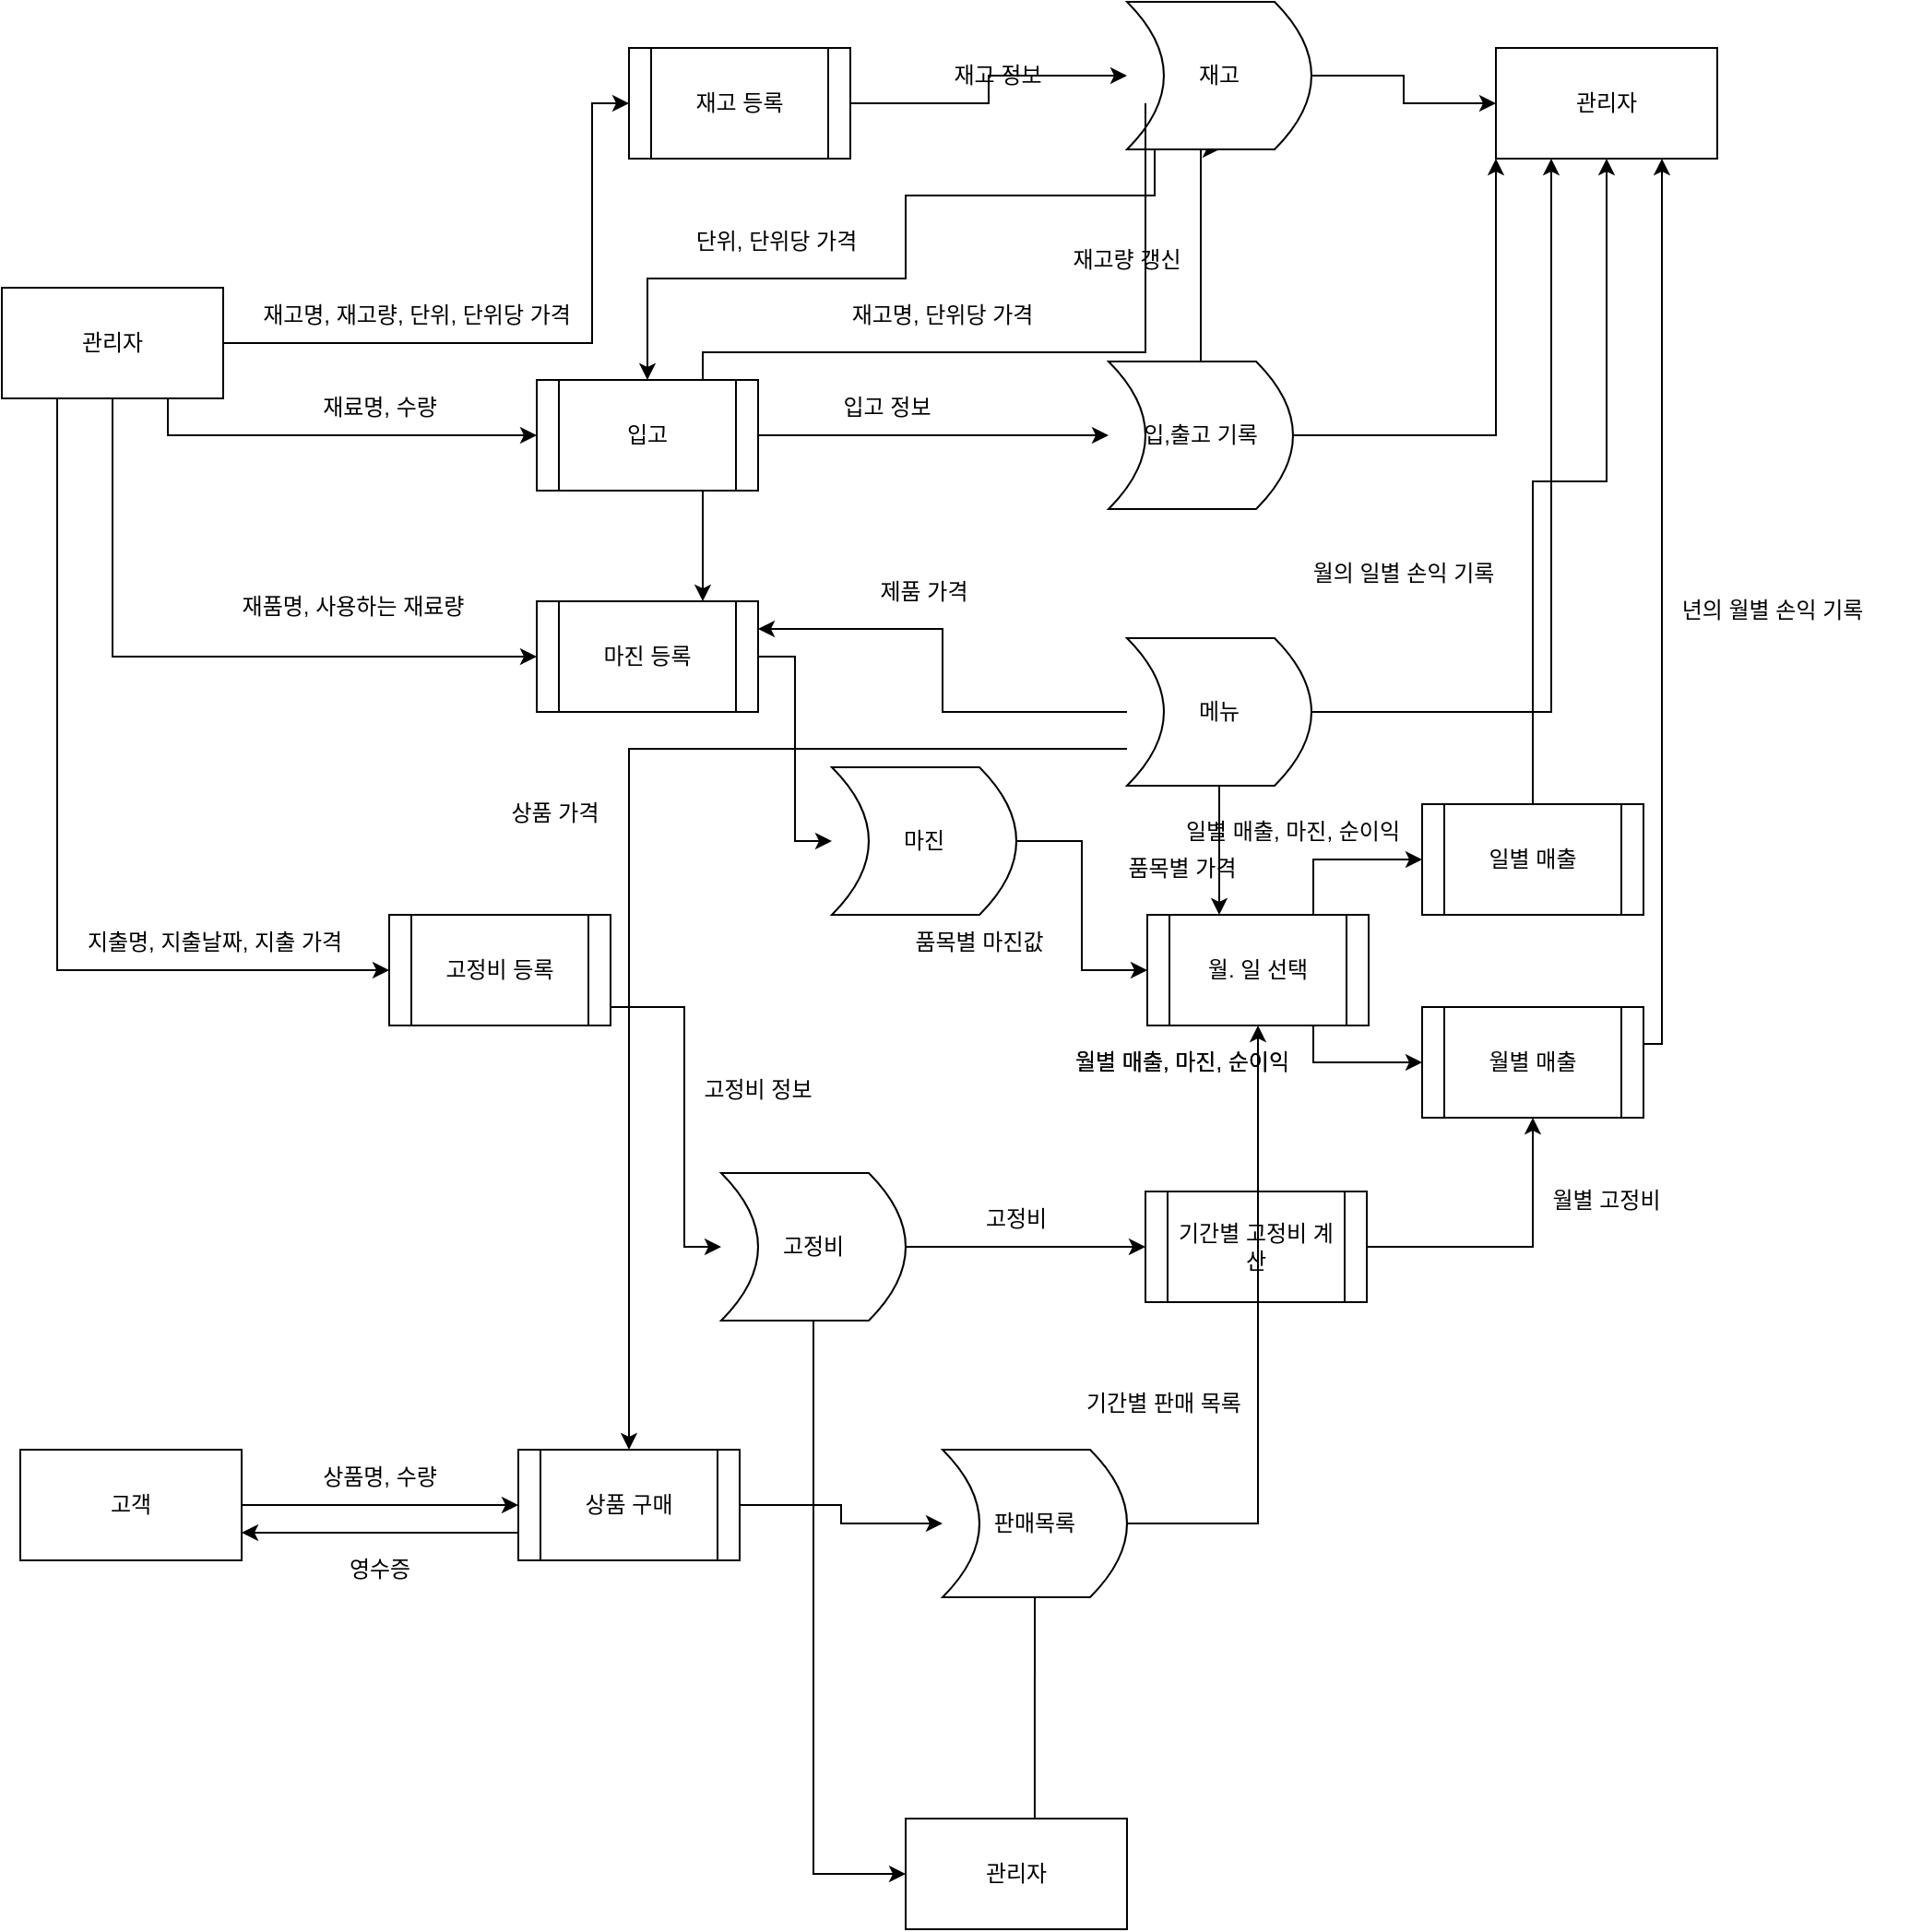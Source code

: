 <mxfile version="21.3.7" type="github">
  <diagram name="페이지-1" id="Tj5Zf9Ji1eMtAcxl7r68">
    <mxGraphModel dx="1050" dy="593" grid="1" gridSize="10" guides="1" tooltips="1" connect="1" arrows="1" fold="1" page="1" pageScale="1" pageWidth="2339" pageHeight="3300" math="0" shadow="0">
      <root>
        <mxCell id="0" />
        <mxCell id="1" parent="0" />
        <mxCell id="W7lLcSX0Licn6lLKxzgT-3" style="edgeStyle=orthogonalEdgeStyle;rounded=0;orthogonalLoop=1;jettySize=auto;html=1;exitX=1;exitY=0.5;exitDx=0;exitDy=0;entryX=0;entryY=0.5;entryDx=0;entryDy=0;" edge="1" parent="1" source="W7lLcSX0Licn6lLKxzgT-1" target="W7lLcSX0Licn6lLKxzgT-2">
          <mxGeometry relative="1" as="geometry">
            <Array as="points">
              <mxPoint x="390" y="200" />
              <mxPoint x="390" y="70" />
            </Array>
          </mxGeometry>
        </mxCell>
        <mxCell id="W7lLcSX0Licn6lLKxzgT-12" style="edgeStyle=orthogonalEdgeStyle;rounded=0;orthogonalLoop=1;jettySize=auto;html=1;exitX=0.75;exitY=1;exitDx=0;exitDy=0;entryX=0;entryY=0.5;entryDx=0;entryDy=0;" edge="1" parent="1" source="W7lLcSX0Licn6lLKxzgT-1" target="W7lLcSX0Licn6lLKxzgT-11">
          <mxGeometry relative="1" as="geometry" />
        </mxCell>
        <mxCell id="W7lLcSX0Licn6lLKxzgT-22" style="edgeStyle=orthogonalEdgeStyle;rounded=0;orthogonalLoop=1;jettySize=auto;html=1;exitX=0.5;exitY=1;exitDx=0;exitDy=0;entryX=0;entryY=0.5;entryDx=0;entryDy=0;" edge="1" parent="1" source="W7lLcSX0Licn6lLKxzgT-1" target="W7lLcSX0Licn6lLKxzgT-21">
          <mxGeometry relative="1" as="geometry" />
        </mxCell>
        <mxCell id="W7lLcSX0Licn6lLKxzgT-39" style="edgeStyle=orthogonalEdgeStyle;rounded=0;orthogonalLoop=1;jettySize=auto;html=1;exitX=0.25;exitY=1;exitDx=0;exitDy=0;entryX=0;entryY=0.5;entryDx=0;entryDy=0;" edge="1" parent="1" source="W7lLcSX0Licn6lLKxzgT-1" target="W7lLcSX0Licn6lLKxzgT-31">
          <mxGeometry relative="1" as="geometry" />
        </mxCell>
        <mxCell id="W7lLcSX0Licn6lLKxzgT-1" value="관리자" style="rounded=0;whiteSpace=wrap;html=1;" vertex="1" parent="1">
          <mxGeometry x="70" y="170" width="120" height="60" as="geometry" />
        </mxCell>
        <mxCell id="W7lLcSX0Licn6lLKxzgT-8" style="edgeStyle=orthogonalEdgeStyle;rounded=0;orthogonalLoop=1;jettySize=auto;html=1;exitX=1;exitY=0.5;exitDx=0;exitDy=0;entryX=1;entryY=0.5;entryDx=0;entryDy=0;" edge="1" parent="1" source="W7lLcSX0Licn6lLKxzgT-2" target="W7lLcSX0Licn6lLKxzgT-7">
          <mxGeometry relative="1" as="geometry" />
        </mxCell>
        <mxCell id="W7lLcSX0Licn6lLKxzgT-2" value="재고 등록" style="shape=process;whiteSpace=wrap;html=1;backgroundOutline=1;" vertex="1" parent="1">
          <mxGeometry x="410" y="40" width="120" height="60" as="geometry" />
        </mxCell>
        <mxCell id="W7lLcSX0Licn6lLKxzgT-4" value="재고명, 재고량, 단위, 단위당 가격" style="text;html=1;strokeColor=none;fillColor=none;align=center;verticalAlign=middle;whiteSpace=wrap;rounded=0;" vertex="1" parent="1">
          <mxGeometry x="200" y="170" width="190" height="30" as="geometry" />
        </mxCell>
        <mxCell id="W7lLcSX0Licn6lLKxzgT-16" style="edgeStyle=orthogonalEdgeStyle;rounded=0;orthogonalLoop=1;jettySize=auto;html=1;entryX=0.5;entryY=0;entryDx=0;entryDy=0;exitX=0.5;exitY=1;exitDx=0;exitDy=0;" edge="1" parent="1" source="W7lLcSX0Licn6lLKxzgT-5" target="W7lLcSX0Licn6lLKxzgT-7">
          <mxGeometry relative="1" as="geometry">
            <Array as="points">
              <mxPoint x="720" y="200" />
              <mxPoint x="720" y="200" />
            </Array>
          </mxGeometry>
        </mxCell>
        <mxCell id="W7lLcSX0Licn6lLKxzgT-20" style="edgeStyle=orthogonalEdgeStyle;rounded=0;orthogonalLoop=1;jettySize=auto;html=1;entryX=0;entryY=1;entryDx=0;entryDy=0;" edge="1" parent="1" source="W7lLcSX0Licn6lLKxzgT-5" target="W7lLcSX0Licn6lLKxzgT-18">
          <mxGeometry relative="1" as="geometry" />
        </mxCell>
        <mxCell id="W7lLcSX0Licn6lLKxzgT-5" value="입,출고 기록" style="shape=dataStorage;whiteSpace=wrap;html=1;fixedSize=1;direction=west;" vertex="1" parent="1">
          <mxGeometry x="670" y="210" width="100" height="80" as="geometry" />
        </mxCell>
        <mxCell id="W7lLcSX0Licn6lLKxzgT-19" style="edgeStyle=orthogonalEdgeStyle;rounded=0;orthogonalLoop=1;jettySize=auto;html=1;exitX=0;exitY=0.5;exitDx=0;exitDy=0;entryX=0;entryY=0.5;entryDx=0;entryDy=0;" edge="1" parent="1" source="W7lLcSX0Licn6lLKxzgT-7" target="W7lLcSX0Licn6lLKxzgT-18">
          <mxGeometry relative="1" as="geometry" />
        </mxCell>
        <mxCell id="W7lLcSX0Licn6lLKxzgT-23" style="edgeStyle=orthogonalEdgeStyle;rounded=0;orthogonalLoop=1;jettySize=auto;html=1;exitX=0.75;exitY=0;exitDx=0;exitDy=0;entryX=0.5;entryY=0;entryDx=0;entryDy=0;" edge="1" parent="1" source="W7lLcSX0Licn6lLKxzgT-7" target="W7lLcSX0Licn6lLKxzgT-11">
          <mxGeometry relative="1" as="geometry">
            <Array as="points">
              <mxPoint x="695" y="120" />
              <mxPoint x="560" y="120" />
              <mxPoint x="560" y="165" />
              <mxPoint x="420" y="165" />
            </Array>
          </mxGeometry>
        </mxCell>
        <mxCell id="W7lLcSX0Licn6lLKxzgT-7" value="재고" style="shape=dataStorage;whiteSpace=wrap;html=1;fixedSize=1;direction=west;" vertex="1" parent="1">
          <mxGeometry x="680" y="15" width="100" height="80" as="geometry" />
        </mxCell>
        <mxCell id="W7lLcSX0Licn6lLKxzgT-27" style="edgeStyle=orthogonalEdgeStyle;rounded=0;orthogonalLoop=1;jettySize=auto;html=1;exitX=1;exitY=1;exitDx=0;exitDy=0;entryX=0.75;entryY=0;entryDx=0;entryDy=0;" edge="1" parent="1" source="W7lLcSX0Licn6lLKxzgT-9" target="W7lLcSX0Licn6lLKxzgT-21">
          <mxGeometry relative="1" as="geometry" />
        </mxCell>
        <mxCell id="W7lLcSX0Licn6lLKxzgT-9" value="재고 정보" style="text;html=1;strokeColor=none;fillColor=none;align=center;verticalAlign=middle;whiteSpace=wrap;rounded=0;" vertex="1" parent="1">
          <mxGeometry x="530" y="40" width="160" height="30" as="geometry" />
        </mxCell>
        <mxCell id="W7lLcSX0Licn6lLKxzgT-14" style="edgeStyle=orthogonalEdgeStyle;rounded=0;orthogonalLoop=1;jettySize=auto;html=1;entryX=1;entryY=0.5;entryDx=0;entryDy=0;" edge="1" parent="1" source="W7lLcSX0Licn6lLKxzgT-11" target="W7lLcSX0Licn6lLKxzgT-5">
          <mxGeometry relative="1" as="geometry" />
        </mxCell>
        <mxCell id="W7lLcSX0Licn6lLKxzgT-11" value="입고" style="shape=process;whiteSpace=wrap;html=1;backgroundOutline=1;" vertex="1" parent="1">
          <mxGeometry x="360" y="220" width="120" height="60" as="geometry" />
        </mxCell>
        <mxCell id="W7lLcSX0Licn6lLKxzgT-13" value="재료명, 수량" style="text;html=1;strokeColor=none;fillColor=none;align=center;verticalAlign=middle;whiteSpace=wrap;rounded=0;" vertex="1" parent="1">
          <mxGeometry x="180" y="220" width="190" height="30" as="geometry" />
        </mxCell>
        <mxCell id="W7lLcSX0Licn6lLKxzgT-15" value="입고 정보" style="text;html=1;strokeColor=none;fillColor=none;align=center;verticalAlign=middle;whiteSpace=wrap;rounded=0;" vertex="1" parent="1">
          <mxGeometry x="470" y="220" width="160" height="30" as="geometry" />
        </mxCell>
        <mxCell id="W7lLcSX0Licn6lLKxzgT-17" value="재고량 갱신" style="text;html=1;strokeColor=none;fillColor=none;align=center;verticalAlign=middle;whiteSpace=wrap;rounded=0;" vertex="1" parent="1">
          <mxGeometry x="600" y="140" width="160" height="30" as="geometry" />
        </mxCell>
        <mxCell id="W7lLcSX0Licn6lLKxzgT-18" value="관리자" style="rounded=0;whiteSpace=wrap;html=1;" vertex="1" parent="1">
          <mxGeometry x="880" y="40" width="120" height="60" as="geometry" />
        </mxCell>
        <mxCell id="W7lLcSX0Licn6lLKxzgT-59" style="edgeStyle=orthogonalEdgeStyle;rounded=0;orthogonalLoop=1;jettySize=auto;html=1;exitX=1;exitY=0.5;exitDx=0;exitDy=0;entryX=1;entryY=0.5;entryDx=0;entryDy=0;" edge="1" parent="1" source="W7lLcSX0Licn6lLKxzgT-21" target="W7lLcSX0Licn6lLKxzgT-58">
          <mxGeometry relative="1" as="geometry" />
        </mxCell>
        <mxCell id="W7lLcSX0Licn6lLKxzgT-21" value="마진 등록" style="shape=process;whiteSpace=wrap;html=1;backgroundOutline=1;" vertex="1" parent="1">
          <mxGeometry x="360" y="340" width="120" height="60" as="geometry" />
        </mxCell>
        <mxCell id="W7lLcSX0Licn6lLKxzgT-24" value="단위, 단위당 가격" style="text;html=1;strokeColor=none;fillColor=none;align=center;verticalAlign=middle;whiteSpace=wrap;rounded=0;" vertex="1" parent="1">
          <mxGeometry x="410" y="130" width="160" height="30" as="geometry" />
        </mxCell>
        <mxCell id="W7lLcSX0Licn6lLKxzgT-28" value="재고명, 단위당 가격" style="text;html=1;strokeColor=none;fillColor=none;align=center;verticalAlign=middle;whiteSpace=wrap;rounded=0;" vertex="1" parent="1">
          <mxGeometry x="500" y="170" width="160" height="30" as="geometry" />
        </mxCell>
        <mxCell id="W7lLcSX0Licn6lLKxzgT-41" style="edgeStyle=orthogonalEdgeStyle;rounded=0;orthogonalLoop=1;jettySize=auto;html=1;entryX=1;entryY=0.5;entryDx=0;entryDy=0;" edge="1" parent="1" source="W7lLcSX0Licn6lLKxzgT-31" target="W7lLcSX0Licn6lLKxzgT-43">
          <mxGeometry relative="1" as="geometry">
            <Array as="points">
              <mxPoint x="440" y="560" />
              <mxPoint x="440" y="690" />
            </Array>
          </mxGeometry>
        </mxCell>
        <mxCell id="W7lLcSX0Licn6lLKxzgT-31" value="고정비 등록" style="shape=process;whiteSpace=wrap;html=1;backgroundOutline=1;" vertex="1" parent="1">
          <mxGeometry x="280" y="510" width="120" height="60" as="geometry" />
        </mxCell>
        <mxCell id="W7lLcSX0Licn6lLKxzgT-33" style="edgeStyle=orthogonalEdgeStyle;rounded=0;orthogonalLoop=1;jettySize=auto;html=1;entryX=1;entryY=0.25;entryDx=0;entryDy=0;" edge="1" parent="1" source="W7lLcSX0Licn6lLKxzgT-32" target="W7lLcSX0Licn6lLKxzgT-21">
          <mxGeometry relative="1" as="geometry" />
        </mxCell>
        <mxCell id="W7lLcSX0Licn6lLKxzgT-86" style="edgeStyle=orthogonalEdgeStyle;rounded=0;orthogonalLoop=1;jettySize=auto;html=1;exitX=0.5;exitY=0;exitDx=0;exitDy=0;entryX=0.325;entryY=0;entryDx=0;entryDy=0;entryPerimeter=0;" edge="1" parent="1" source="W7lLcSX0Licn6lLKxzgT-32" target="W7lLcSX0Licn6lLKxzgT-71">
          <mxGeometry relative="1" as="geometry" />
        </mxCell>
        <mxCell id="W7lLcSX0Licn6lLKxzgT-97" style="edgeStyle=orthogonalEdgeStyle;rounded=0;orthogonalLoop=1;jettySize=auto;html=1;exitX=1;exitY=0.25;exitDx=0;exitDy=0;entryX=0.5;entryY=0;entryDx=0;entryDy=0;" edge="1" parent="1" source="W7lLcSX0Licn6lLKxzgT-32" target="W7lLcSX0Licn6lLKxzgT-90">
          <mxGeometry relative="1" as="geometry" />
        </mxCell>
        <mxCell id="W7lLcSX0Licn6lLKxzgT-104" style="edgeStyle=orthogonalEdgeStyle;rounded=0;orthogonalLoop=1;jettySize=auto;html=1;entryX=0.25;entryY=1;entryDx=0;entryDy=0;" edge="1" parent="1" source="W7lLcSX0Licn6lLKxzgT-32" target="W7lLcSX0Licn6lLKxzgT-18">
          <mxGeometry relative="1" as="geometry" />
        </mxCell>
        <mxCell id="W7lLcSX0Licn6lLKxzgT-32" value="메뉴" style="shape=dataStorage;whiteSpace=wrap;html=1;fixedSize=1;direction=west;" vertex="1" parent="1">
          <mxGeometry x="680" y="360" width="100" height="80" as="geometry" />
        </mxCell>
        <mxCell id="W7lLcSX0Licn6lLKxzgT-34" value="제품 가격" style="text;html=1;strokeColor=none;fillColor=none;align=center;verticalAlign=middle;whiteSpace=wrap;rounded=0;" vertex="1" parent="1">
          <mxGeometry x="490" y="320" width="160" height="30" as="geometry" />
        </mxCell>
        <mxCell id="W7lLcSX0Licn6lLKxzgT-35" value="재품명, 사용하는 재료량" style="text;html=1;align=center;verticalAlign=middle;resizable=0;points=[];autosize=1;strokeColor=none;fillColor=none;" vertex="1" parent="1">
          <mxGeometry x="185" y="328" width="150" height="30" as="geometry" />
        </mxCell>
        <mxCell id="W7lLcSX0Licn6lLKxzgT-38" value="일별 매출, 마진, 순이익" style="text;html=1;strokeColor=none;fillColor=none;align=center;verticalAlign=middle;whiteSpace=wrap;rounded=0;" vertex="1" parent="1">
          <mxGeometry x="690" y="450" width="160" height="30" as="geometry" />
        </mxCell>
        <mxCell id="W7lLcSX0Licn6lLKxzgT-40" value="지출명, 지출날짜, 지출 가격" style="text;html=1;align=center;verticalAlign=middle;resizable=0;points=[];autosize=1;strokeColor=none;fillColor=none;" vertex="1" parent="1">
          <mxGeometry x="100" y="510" width="170" height="30" as="geometry" />
        </mxCell>
        <mxCell id="W7lLcSX0Licn6lLKxzgT-42" value="고정비 정보" style="text;html=1;strokeColor=none;fillColor=none;align=center;verticalAlign=middle;whiteSpace=wrap;rounded=0;" vertex="1" parent="1">
          <mxGeometry x="400" y="590" width="160" height="30" as="geometry" />
        </mxCell>
        <mxCell id="W7lLcSX0Licn6lLKxzgT-45" style="edgeStyle=orthogonalEdgeStyle;rounded=0;orthogonalLoop=1;jettySize=auto;html=1;exitX=0;exitY=0.5;exitDx=0;exitDy=0;entryX=0;entryY=0.5;entryDx=0;entryDy=0;" edge="1" parent="1" source="W7lLcSX0Licn6lLKxzgT-43" target="W7lLcSX0Licn6lLKxzgT-44">
          <mxGeometry relative="1" as="geometry" />
        </mxCell>
        <mxCell id="W7lLcSX0Licn6lLKxzgT-103" style="edgeStyle=orthogonalEdgeStyle;rounded=0;orthogonalLoop=1;jettySize=auto;html=1;exitX=0.5;exitY=0;exitDx=0;exitDy=0;entryX=0;entryY=0.5;entryDx=0;entryDy=0;" edge="1" parent="1" source="W7lLcSX0Licn6lLKxzgT-43" target="W7lLcSX0Licn6lLKxzgT-101">
          <mxGeometry relative="1" as="geometry" />
        </mxCell>
        <mxCell id="W7lLcSX0Licn6lLKxzgT-43" value="고정비" style="shape=dataStorage;whiteSpace=wrap;html=1;fixedSize=1;direction=west;" vertex="1" parent="1">
          <mxGeometry x="460" y="650" width="100" height="80" as="geometry" />
        </mxCell>
        <mxCell id="W7lLcSX0Licn6lLKxzgT-82" style="edgeStyle=orthogonalEdgeStyle;rounded=0;orthogonalLoop=1;jettySize=auto;html=1;entryX=0.5;entryY=1;entryDx=0;entryDy=0;" edge="1" parent="1" source="W7lLcSX0Licn6lLKxzgT-44" target="W7lLcSX0Licn6lLKxzgT-51">
          <mxGeometry relative="1" as="geometry" />
        </mxCell>
        <mxCell id="W7lLcSX0Licn6lLKxzgT-44" value="기간별 고정비 계산" style="shape=process;whiteSpace=wrap;html=1;backgroundOutline=1;" vertex="1" parent="1">
          <mxGeometry x="690" y="660" width="120" height="60" as="geometry" />
        </mxCell>
        <mxCell id="W7lLcSX0Licn6lLKxzgT-47" value="고정비" style="text;html=1;strokeColor=none;fillColor=none;align=center;verticalAlign=middle;whiteSpace=wrap;rounded=0;" vertex="1" parent="1">
          <mxGeometry x="540" y="660" width="160" height="30" as="geometry" />
        </mxCell>
        <mxCell id="W7lLcSX0Licn6lLKxzgT-48" value="월별 고정비" style="text;html=1;strokeColor=none;fillColor=none;align=center;verticalAlign=middle;whiteSpace=wrap;rounded=0;" vertex="1" parent="1">
          <mxGeometry x="860" y="650" width="160" height="30" as="geometry" />
        </mxCell>
        <mxCell id="W7lLcSX0Licn6lLKxzgT-54" style="edgeStyle=orthogonalEdgeStyle;rounded=0;orthogonalLoop=1;jettySize=auto;html=1;entryX=0.5;entryY=1;entryDx=0;entryDy=0;" edge="1" parent="1" source="W7lLcSX0Licn6lLKxzgT-50" target="W7lLcSX0Licn6lLKxzgT-18">
          <mxGeometry relative="1" as="geometry" />
        </mxCell>
        <mxCell id="W7lLcSX0Licn6lLKxzgT-50" value="일별 매출" style="shape=process;whiteSpace=wrap;html=1;backgroundOutline=1;" vertex="1" parent="1">
          <mxGeometry x="840" y="450" width="120" height="60" as="geometry" />
        </mxCell>
        <mxCell id="W7lLcSX0Licn6lLKxzgT-55" style="edgeStyle=orthogonalEdgeStyle;rounded=0;orthogonalLoop=1;jettySize=auto;html=1;entryX=0.75;entryY=1;entryDx=0;entryDy=0;" edge="1" parent="1" source="W7lLcSX0Licn6lLKxzgT-51" target="W7lLcSX0Licn6lLKxzgT-18">
          <mxGeometry relative="1" as="geometry">
            <Array as="points">
              <mxPoint x="970" y="580" />
            </Array>
          </mxGeometry>
        </mxCell>
        <mxCell id="W7lLcSX0Licn6lLKxzgT-51" value="월별 매출" style="shape=process;whiteSpace=wrap;html=1;backgroundOutline=1;" vertex="1" parent="1">
          <mxGeometry x="840" y="560" width="120" height="60" as="geometry" />
        </mxCell>
        <mxCell id="W7lLcSX0Licn6lLKxzgT-79" style="edgeStyle=orthogonalEdgeStyle;rounded=0;orthogonalLoop=1;jettySize=auto;html=1;exitX=0;exitY=0.5;exitDx=0;exitDy=0;entryX=0;entryY=0.5;entryDx=0;entryDy=0;" edge="1" parent="1" source="W7lLcSX0Licn6lLKxzgT-58" target="W7lLcSX0Licn6lLKxzgT-71">
          <mxGeometry relative="1" as="geometry" />
        </mxCell>
        <mxCell id="W7lLcSX0Licn6lLKxzgT-58" value="마진" style="shape=dataStorage;whiteSpace=wrap;html=1;fixedSize=1;direction=west;" vertex="1" parent="1">
          <mxGeometry x="520" y="430" width="100" height="80" as="geometry" />
        </mxCell>
        <mxCell id="W7lLcSX0Licn6lLKxzgT-62" value="월별 매출, 마진, 순이익" style="text;html=1;strokeColor=none;fillColor=none;align=center;verticalAlign=middle;whiteSpace=wrap;rounded=0;" vertex="1" parent="1">
          <mxGeometry x="630" y="575" width="160" height="30" as="geometry" />
        </mxCell>
        <mxCell id="W7lLcSX0Licn6lLKxzgT-63" value="월의 일별 손익 기록" style="text;html=1;strokeColor=none;fillColor=none;align=center;verticalAlign=middle;whiteSpace=wrap;rounded=0;" vertex="1" parent="1">
          <mxGeometry x="750" y="310" width="160" height="30" as="geometry" />
        </mxCell>
        <mxCell id="W7lLcSX0Licn6lLKxzgT-77" style="edgeStyle=orthogonalEdgeStyle;rounded=0;orthogonalLoop=1;jettySize=auto;html=1;exitX=0.75;exitY=0;exitDx=0;exitDy=0;entryX=0;entryY=0.5;entryDx=0;entryDy=0;" edge="1" parent="1" source="W7lLcSX0Licn6lLKxzgT-71" target="W7lLcSX0Licn6lLKxzgT-50">
          <mxGeometry relative="1" as="geometry" />
        </mxCell>
        <mxCell id="W7lLcSX0Licn6lLKxzgT-78" style="edgeStyle=orthogonalEdgeStyle;rounded=0;orthogonalLoop=1;jettySize=auto;html=1;exitX=0.75;exitY=1;exitDx=0;exitDy=0;entryX=0;entryY=0.5;entryDx=0;entryDy=0;" edge="1" parent="1" source="W7lLcSX0Licn6lLKxzgT-71" target="W7lLcSX0Licn6lLKxzgT-51">
          <mxGeometry relative="1" as="geometry" />
        </mxCell>
        <mxCell id="W7lLcSX0Licn6lLKxzgT-71" value="월. 일 선택" style="shape=process;whiteSpace=wrap;html=1;backgroundOutline=1;" vertex="1" parent="1">
          <mxGeometry x="691" y="510" width="120" height="60" as="geometry" />
        </mxCell>
        <mxCell id="W7lLcSX0Licn6lLKxzgT-80" value="품목별 마진값" style="text;html=1;strokeColor=none;fillColor=none;align=center;verticalAlign=middle;whiteSpace=wrap;rounded=0;" vertex="1" parent="1">
          <mxGeometry x="520" y="510" width="160" height="30" as="geometry" />
        </mxCell>
        <mxCell id="W7lLcSX0Licn6lLKxzgT-84" value="품목별 가격" style="text;html=1;strokeColor=none;fillColor=none;align=center;verticalAlign=middle;whiteSpace=wrap;rounded=0;" vertex="1" parent="1">
          <mxGeometry x="630" y="470" width="160" height="30" as="geometry" />
        </mxCell>
        <mxCell id="W7lLcSX0Licn6lLKxzgT-87" value="년의 월별 손익 기록" style="text;html=1;strokeColor=none;fillColor=none;align=center;verticalAlign=middle;whiteSpace=wrap;rounded=0;" vertex="1" parent="1">
          <mxGeometry x="950" y="330" width="160" height="30" as="geometry" />
        </mxCell>
        <mxCell id="W7lLcSX0Licn6lLKxzgT-91" style="edgeStyle=orthogonalEdgeStyle;rounded=0;orthogonalLoop=1;jettySize=auto;html=1;" edge="1" parent="1" source="W7lLcSX0Licn6lLKxzgT-88" target="W7lLcSX0Licn6lLKxzgT-90">
          <mxGeometry relative="1" as="geometry" />
        </mxCell>
        <mxCell id="W7lLcSX0Licn6lLKxzgT-88" value="고객" style="rounded=0;whiteSpace=wrap;html=1;" vertex="1" parent="1">
          <mxGeometry x="80" y="800" width="120" height="60" as="geometry" />
        </mxCell>
        <mxCell id="W7lLcSX0Licn6lLKxzgT-94" style="edgeStyle=orthogonalEdgeStyle;rounded=0;orthogonalLoop=1;jettySize=auto;html=1;entryX=0.5;entryY=1;entryDx=0;entryDy=0;" edge="1" parent="1" source="W7lLcSX0Licn6lLKxzgT-89" target="W7lLcSX0Licn6lLKxzgT-71">
          <mxGeometry relative="1" as="geometry" />
        </mxCell>
        <mxCell id="W7lLcSX0Licn6lLKxzgT-102" style="edgeStyle=orthogonalEdgeStyle;rounded=0;orthogonalLoop=1;jettySize=auto;html=1;exitX=0.5;exitY=0;exitDx=0;exitDy=0;entryX=0.583;entryY=0.167;entryDx=0;entryDy=0;entryPerimeter=0;" edge="1" parent="1" source="W7lLcSX0Licn6lLKxzgT-89" target="W7lLcSX0Licn6lLKxzgT-101">
          <mxGeometry relative="1" as="geometry" />
        </mxCell>
        <mxCell id="W7lLcSX0Licn6lLKxzgT-89" value="판매목록" style="shape=dataStorage;whiteSpace=wrap;html=1;fixedSize=1;direction=west;" vertex="1" parent="1">
          <mxGeometry x="580" y="800" width="100" height="80" as="geometry" />
        </mxCell>
        <mxCell id="W7lLcSX0Licn6lLKxzgT-93" style="edgeStyle=orthogonalEdgeStyle;rounded=0;orthogonalLoop=1;jettySize=auto;html=1;entryX=1;entryY=0.5;entryDx=0;entryDy=0;" edge="1" parent="1" source="W7lLcSX0Licn6lLKxzgT-90" target="W7lLcSX0Licn6lLKxzgT-89">
          <mxGeometry relative="1" as="geometry" />
        </mxCell>
        <mxCell id="W7lLcSX0Licn6lLKxzgT-95" style="edgeStyle=orthogonalEdgeStyle;rounded=0;orthogonalLoop=1;jettySize=auto;html=1;exitX=0;exitY=0.75;exitDx=0;exitDy=0;entryX=1;entryY=0.75;entryDx=0;entryDy=0;" edge="1" parent="1" source="W7lLcSX0Licn6lLKxzgT-90" target="W7lLcSX0Licn6lLKxzgT-88">
          <mxGeometry relative="1" as="geometry" />
        </mxCell>
        <mxCell id="W7lLcSX0Licn6lLKxzgT-90" value="상품 구매" style="shape=process;whiteSpace=wrap;html=1;backgroundOutline=1;" vertex="1" parent="1">
          <mxGeometry x="350" y="800" width="120" height="60" as="geometry" />
        </mxCell>
        <mxCell id="W7lLcSX0Licn6lLKxzgT-92" value="상품명, 수량" style="text;html=1;strokeColor=none;fillColor=none;align=center;verticalAlign=middle;whiteSpace=wrap;rounded=0;" vertex="1" parent="1">
          <mxGeometry x="195" y="800" width="160" height="30" as="geometry" />
        </mxCell>
        <mxCell id="W7lLcSX0Licn6lLKxzgT-96" value="영수증" style="text;html=1;strokeColor=none;fillColor=none;align=center;verticalAlign=middle;whiteSpace=wrap;rounded=0;" vertex="1" parent="1">
          <mxGeometry x="195" y="850" width="160" height="30" as="geometry" />
        </mxCell>
        <mxCell id="W7lLcSX0Licn6lLKxzgT-98" value="상품 가격" style="text;html=1;strokeColor=none;fillColor=none;align=center;verticalAlign=middle;whiteSpace=wrap;rounded=0;" vertex="1" parent="1">
          <mxGeometry x="290" y="440" width="160" height="30" as="geometry" />
        </mxCell>
        <mxCell id="W7lLcSX0Licn6lLKxzgT-99" value="월별 매출, 마진, 순이익" style="text;html=1;strokeColor=none;fillColor=none;align=center;verticalAlign=middle;whiteSpace=wrap;rounded=0;" vertex="1" parent="1">
          <mxGeometry x="630" y="575" width="160" height="30" as="geometry" />
        </mxCell>
        <mxCell id="W7lLcSX0Licn6lLKxzgT-100" value="기간별 판매 목록" style="text;html=1;strokeColor=none;fillColor=none;align=center;verticalAlign=middle;whiteSpace=wrap;rounded=0;" vertex="1" parent="1">
          <mxGeometry x="620" y="760" width="160" height="30" as="geometry" />
        </mxCell>
        <mxCell id="W7lLcSX0Licn6lLKxzgT-101" value="관리자" style="rounded=0;whiteSpace=wrap;html=1;" vertex="1" parent="1">
          <mxGeometry x="560" y="1000" width="120" height="60" as="geometry" />
        </mxCell>
      </root>
    </mxGraphModel>
  </diagram>
</mxfile>
